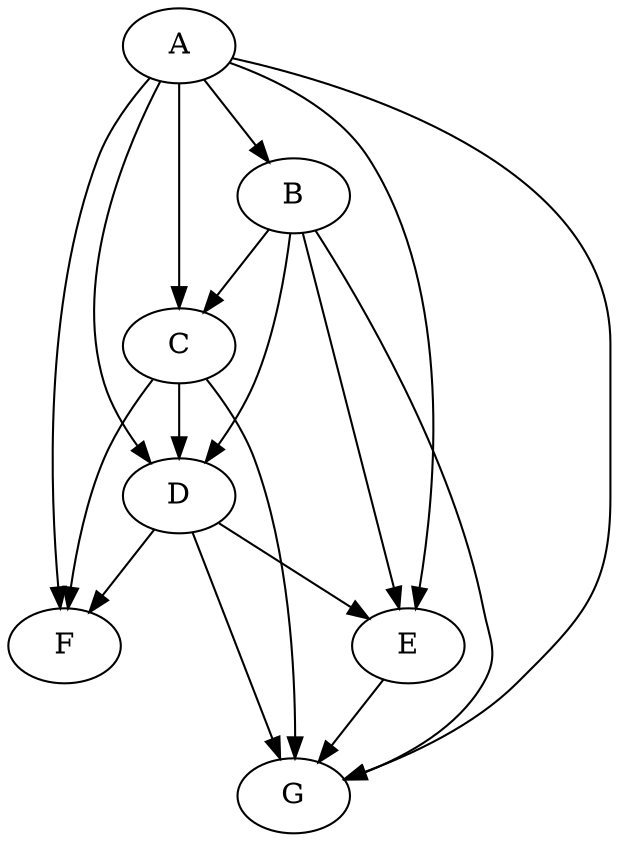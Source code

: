digraph D {

  A[cost="8" xpos="10" ypos="5"];
  B[cost="10" xpos="10" ypos="8"];
  C[cost="3" xpos="2" ypos="10"];
  D[cost="6" xpos="1" ypos="2"];
  E[cost="7" xpos="5" ypos="6"];
  F[cost="10" xpos="6" ypos="5"];
  G[cost="2" xpos="8" ypos="12"];

  A -> B[weight="3.0"];
  A -> C[weight="9.434"];
  A -> D[weight="9.487"];
  A -> E[weight="5.01"];
  A -> F[weight="4.0"];
  A -> G[weight="7.28"];
  B -> C[weight="8.246"];
  B -> D[weight="10.817"];
  B -> E[weight="5.385"];
  B -> G[weight="4.472"];
  C -> D[weight="8.062"];
  C -> F[weight="6.403"];
  C -> G[weight="6.325"];
  D -> E[weight="5.657"];
  D -> F[weight="5.831"];
  D -> G[weight="12.206"];
  E -> G[weight="6.709"];

}